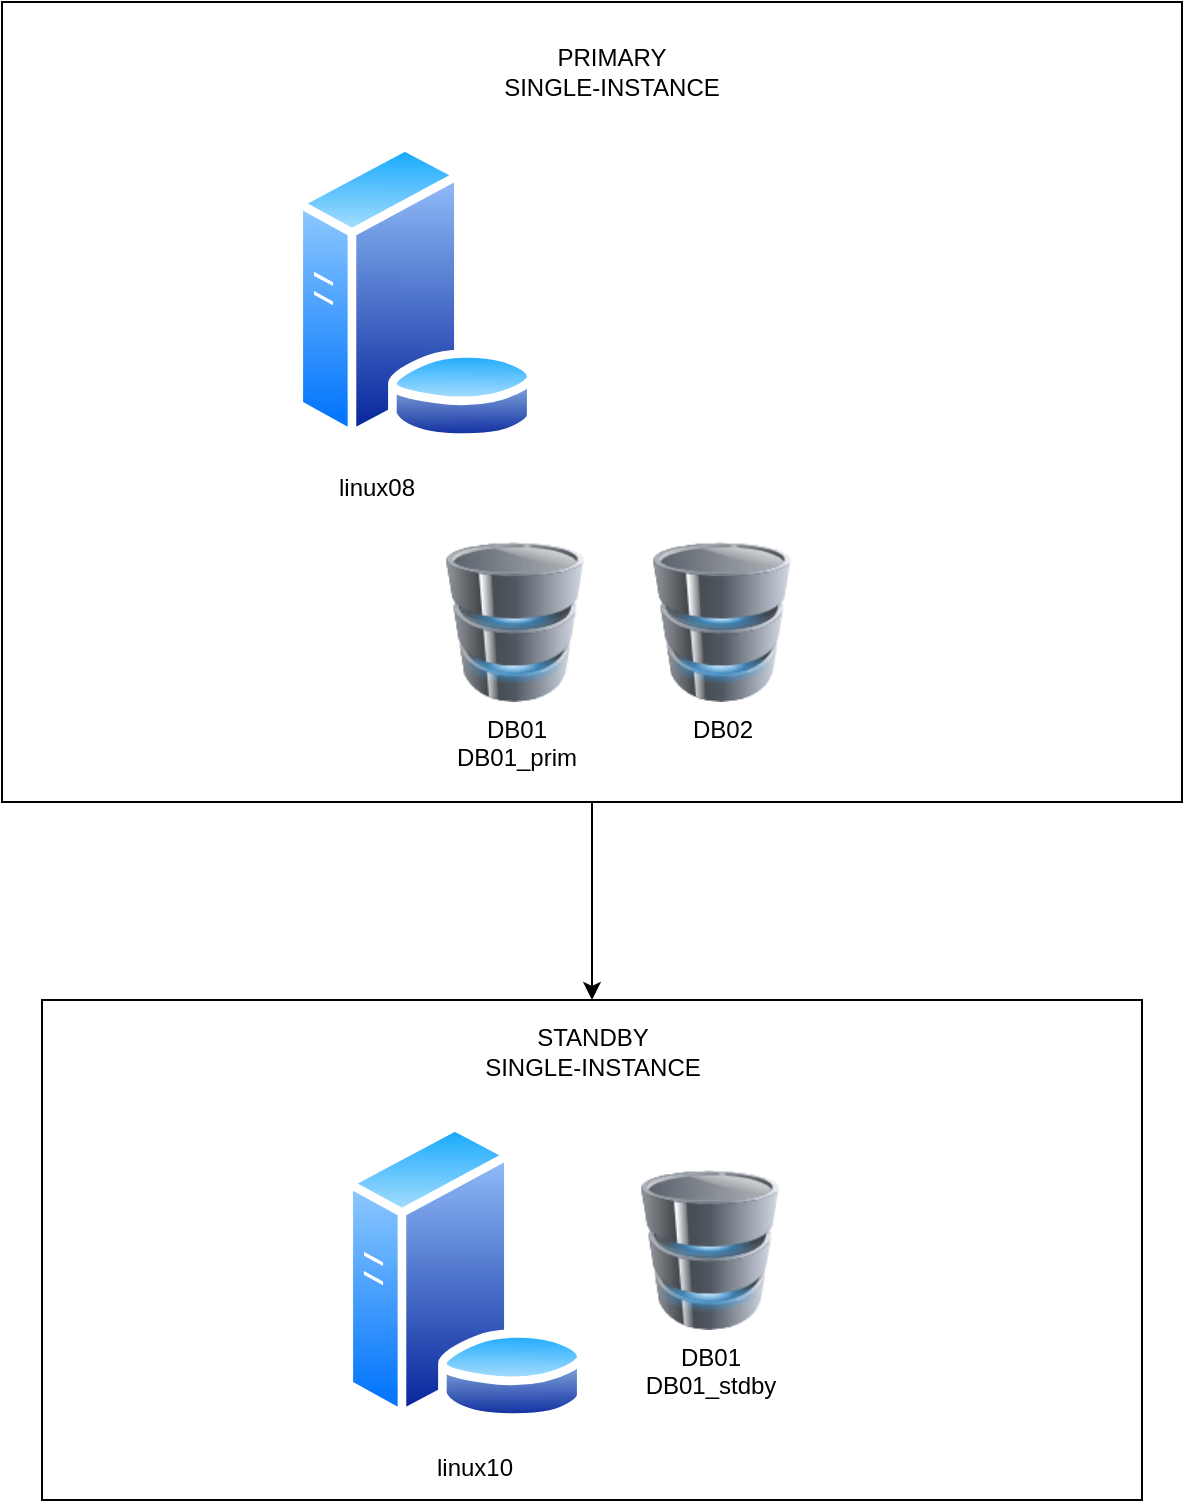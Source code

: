 <mxfile version="22.1.3" type="device" pages="2">
  <diagram name="CenarioInicial" id="IohBO7KgcMT56puslqOr">
    <mxGraphModel dx="2074" dy="827" grid="1" gridSize="10" guides="1" tooltips="1" connect="1" arrows="1" fold="1" page="1" pageScale="1" pageWidth="850" pageHeight="1100" math="0" shadow="0">
      <root>
        <mxCell id="0iTaQae-3k0Xy2t-nqPK-0" />
        <mxCell id="0iTaQae-3k0Xy2t-nqPK-1" parent="0iTaQae-3k0Xy2t-nqPK-0" />
        <mxCell id="0iTaQae-3k0Xy2t-nqPK-2" value="" style="rounded=0;whiteSpace=wrap;html=1;" vertex="1" parent="0iTaQae-3k0Xy2t-nqPK-1">
          <mxGeometry x="140" y="559" width="550" height="250" as="geometry" />
        </mxCell>
        <mxCell id="0iTaQae-3k0Xy2t-nqPK-3" style="edgeStyle=orthogonalEdgeStyle;rounded=0;orthogonalLoop=1;jettySize=auto;html=1;exitX=0.5;exitY=1;exitDx=0;exitDy=0;" edge="1" parent="0iTaQae-3k0Xy2t-nqPK-1" source="0iTaQae-3k0Xy2t-nqPK-4" target="0iTaQae-3k0Xy2t-nqPK-2">
          <mxGeometry relative="1" as="geometry" />
        </mxCell>
        <mxCell id="0iTaQae-3k0Xy2t-nqPK-4" value="" style="rounded=0;whiteSpace=wrap;html=1;" vertex="1" parent="0iTaQae-3k0Xy2t-nqPK-1">
          <mxGeometry x="120" y="60" width="590" height="400" as="geometry" />
        </mxCell>
        <mxCell id="0iTaQae-3k0Xy2t-nqPK-5" value="" style="group" vertex="1" connectable="0" parent="0iTaQae-3k0Xy2t-nqPK-1">
          <mxGeometry x="245" y="130" width="180" height="260" as="geometry" />
        </mxCell>
        <mxCell id="0iTaQae-3k0Xy2t-nqPK-6" value="" style="image;aspect=fixed;perimeter=ellipsePerimeter;html=1;align=center;shadow=0;dashed=0;spacingTop=3;image=img/lib/active_directory/database_server.svg;" vertex="1" parent="0iTaQae-3k0Xy2t-nqPK-5">
          <mxGeometry x="20" width="123" height="150" as="geometry" />
        </mxCell>
        <mxCell id="0iTaQae-3k0Xy2t-nqPK-7" value="linux08" style="text;html=1;align=center;verticalAlign=middle;resizable=0;points=[];autosize=1;strokeColor=none;fillColor=none;" vertex="1" parent="0iTaQae-3k0Xy2t-nqPK-5">
          <mxGeometry x="31.5" y="158" width="60" height="30" as="geometry" />
        </mxCell>
        <mxCell id="0iTaQae-3k0Xy2t-nqPK-8" value="DB01&lt;br&gt;DB01_prim" style="image;html=1;image=img/lib/clip_art/computers/Database_128x128.png" vertex="1" parent="0iTaQae-3k0Xy2t-nqPK-5">
          <mxGeometry x="91.5" y="200" width="80" height="80" as="geometry" />
        </mxCell>
        <mxCell id="0iTaQae-3k0Xy2t-nqPK-12" value="PRIMARY&lt;br&gt;SINGLE-INSTANCE" style="text;html=1;strokeColor=none;fillColor=none;align=center;verticalAlign=middle;whiteSpace=wrap;rounded=0;" vertex="1" parent="0iTaQae-3k0Xy2t-nqPK-1">
          <mxGeometry x="370" y="80" width="110" height="30" as="geometry" />
        </mxCell>
        <mxCell id="0iTaQae-3k0Xy2t-nqPK-13" value="DB02" style="image;html=1;image=img/lib/clip_art/computers/Database_128x128.png" vertex="1" parent="0iTaQae-3k0Xy2t-nqPK-1">
          <mxGeometry x="440" y="330" width="80" height="80" as="geometry" />
        </mxCell>
        <mxCell id="0iTaQae-3k0Xy2t-nqPK-14" value="" style="group" vertex="1" connectable="0" parent="0iTaQae-3k0Xy2t-nqPK-1">
          <mxGeometry x="290" y="620" width="230" height="188" as="geometry" />
        </mxCell>
        <mxCell id="0iTaQae-3k0Xy2t-nqPK-15" value="" style="group" vertex="1" connectable="0" parent="0iTaQae-3k0Xy2t-nqPK-14">
          <mxGeometry width="141.45" height="188" as="geometry" />
        </mxCell>
        <mxCell id="0iTaQae-3k0Xy2t-nqPK-16" value="" style="image;aspect=fixed;perimeter=ellipsePerimeter;html=1;align=center;shadow=0;dashed=0;spacingTop=3;image=img/lib/active_directory/database_server.svg;" vertex="1" parent="0iTaQae-3k0Xy2t-nqPK-15">
          <mxGeometry width="123" height="150" as="geometry" />
        </mxCell>
        <mxCell id="0iTaQae-3k0Xy2t-nqPK-17" value="linux10" style="text;html=1;align=center;verticalAlign=middle;resizable=0;points=[];autosize=1;strokeColor=none;fillColor=none;" vertex="1" parent="0iTaQae-3k0Xy2t-nqPK-15">
          <mxGeometry x="36.225" y="158" width="60" height="30" as="geometry" />
        </mxCell>
        <mxCell id="0iTaQae-3k0Xy2t-nqPK-18" value="DB01&lt;br&gt;DB01_stdby" style="image;html=1;image=img/lib/clip_art/computers/Database_128x128.png" vertex="1" parent="0iTaQae-3k0Xy2t-nqPK-14">
          <mxGeometry x="138" y="24" width="92" height="80" as="geometry" />
        </mxCell>
        <mxCell id="0iTaQae-3k0Xy2t-nqPK-19" value="STANDBY&lt;br&gt;SINGLE-INSTANCE" style="text;html=1;strokeColor=none;fillColor=none;align=center;verticalAlign=middle;whiteSpace=wrap;rounded=0;" vertex="1" parent="0iTaQae-3k0Xy2t-nqPK-1">
          <mxGeometry x="347.5" y="570" width="135" height="30" as="geometry" />
        </mxCell>
      </root>
    </mxGraphModel>
  </diagram>
  <diagram name="CenarioFinal" id="vAjxwIp9CdvoE9_7yNtV">
    <mxGraphModel dx="2074" dy="827" grid="1" gridSize="10" guides="1" tooltips="1" connect="1" arrows="1" fold="1" page="1" pageScale="1" pageWidth="850" pageHeight="1100" math="0" shadow="0">
      <root>
        <mxCell id="0" />
        <mxCell id="1" parent="0" />
        <mxCell id="9Fly0qGpTRDZqqpVd0rg-22" value="" style="rounded=0;whiteSpace=wrap;html=1;" vertex="1" parent="1">
          <mxGeometry x="140" y="559" width="550" height="250" as="geometry" />
        </mxCell>
        <mxCell id="9Fly0qGpTRDZqqpVd0rg-23" style="edgeStyle=orthogonalEdgeStyle;rounded=0;orthogonalLoop=1;jettySize=auto;html=1;exitX=0.5;exitY=1;exitDx=0;exitDy=0;" edge="1" parent="1" source="9Fly0qGpTRDZqqpVd0rg-7" target="9Fly0qGpTRDZqqpVd0rg-22">
          <mxGeometry relative="1" as="geometry" />
        </mxCell>
        <mxCell id="9Fly0qGpTRDZqqpVd0rg-7" value="" style="rounded=0;whiteSpace=wrap;html=1;" vertex="1" parent="1">
          <mxGeometry x="120" y="60" width="590" height="400" as="geometry" />
        </mxCell>
        <mxCell id="9Fly0qGpTRDZqqpVd0rg-3" value="" style="group" vertex="1" connectable="0" parent="1">
          <mxGeometry x="230" y="130" width="180" height="260" as="geometry" />
        </mxCell>
        <mxCell id="9Fly0qGpTRDZqqpVd0rg-1" value="" style="image;aspect=fixed;perimeter=ellipsePerimeter;html=1;align=center;shadow=0;dashed=0;spacingTop=3;image=img/lib/active_directory/database_server.svg;" vertex="1" parent="9Fly0qGpTRDZqqpVd0rg-3">
          <mxGeometry x="20" width="123" height="150" as="geometry" />
        </mxCell>
        <mxCell id="9Fly0qGpTRDZqqpVd0rg-2" value="linux08" style="text;html=1;align=center;verticalAlign=middle;resizable=0;points=[];autosize=1;strokeColor=none;fillColor=none;" vertex="1" parent="9Fly0qGpTRDZqqpVd0rg-3">
          <mxGeometry x="31.5" y="158" width="60" height="30" as="geometry" />
        </mxCell>
        <mxCell id="9Fly0qGpTRDZqqpVd0rg-15" value="DB01&lt;br&gt;DB01_prim" style="image;html=1;image=img/lib/clip_art/computers/Database_128x128.png" vertex="1" parent="9Fly0qGpTRDZqqpVd0rg-3">
          <mxGeometry x="91.5" y="200" width="80" height="80" as="geometry" />
        </mxCell>
        <mxCell id="9Fly0qGpTRDZqqpVd0rg-4" value="" style="group" vertex="1" connectable="0" parent="1">
          <mxGeometry x="510" y="130" width="123" height="188" as="geometry" />
        </mxCell>
        <mxCell id="9Fly0qGpTRDZqqpVd0rg-5" value="" style="image;aspect=fixed;perimeter=ellipsePerimeter;html=1;align=center;shadow=0;dashed=0;spacingTop=3;image=img/lib/active_directory/database_server.svg;" vertex="1" parent="9Fly0qGpTRDZqqpVd0rg-4">
          <mxGeometry width="123" height="150" as="geometry" />
        </mxCell>
        <mxCell id="9Fly0qGpTRDZqqpVd0rg-6" value="linux09" style="text;html=1;align=center;verticalAlign=middle;resizable=0;points=[];autosize=1;strokeColor=none;fillColor=none;" vertex="1" parent="9Fly0qGpTRDZqqpVd0rg-4">
          <mxGeometry x="31.5" y="158" width="60" height="30" as="geometry" />
        </mxCell>
        <mxCell id="9Fly0qGpTRDZqqpVd0rg-8" value="PRIMARY&lt;br&gt;CLUSTER&lt;br&gt;RACDB01" style="text;html=1;strokeColor=none;fillColor=none;align=center;verticalAlign=middle;whiteSpace=wrap;rounded=0;" vertex="1" parent="1">
          <mxGeometry x="390" y="80" width="60" height="30" as="geometry" />
        </mxCell>
        <mxCell id="9Fly0qGpTRDZqqpVd0rg-14" value="DB02" style="image;html=1;image=img/lib/clip_art/computers/Database_128x128.png" vertex="1" parent="1">
          <mxGeometry x="440" y="330" width="80" height="80" as="geometry" />
        </mxCell>
        <mxCell id="9Fly0qGpTRDZqqpVd0rg-19" value="" style="group" vertex="1" connectable="0" parent="1">
          <mxGeometry x="290" y="620" width="230" height="188" as="geometry" />
        </mxCell>
        <mxCell id="9Fly0qGpTRDZqqpVd0rg-9" value="" style="group" vertex="1" connectable="0" parent="9Fly0qGpTRDZqqpVd0rg-19">
          <mxGeometry width="141.45" height="188" as="geometry" />
        </mxCell>
        <mxCell id="9Fly0qGpTRDZqqpVd0rg-10" value="" style="image;aspect=fixed;perimeter=ellipsePerimeter;html=1;align=center;shadow=0;dashed=0;spacingTop=3;image=img/lib/active_directory/database_server.svg;" vertex="1" parent="9Fly0qGpTRDZqqpVd0rg-9">
          <mxGeometry width="123" height="150" as="geometry" />
        </mxCell>
        <mxCell id="9Fly0qGpTRDZqqpVd0rg-11" value="linux10" style="text;html=1;align=center;verticalAlign=middle;resizable=0;points=[];autosize=1;strokeColor=none;fillColor=none;" vertex="1" parent="9Fly0qGpTRDZqqpVd0rg-9">
          <mxGeometry x="36.225" y="158" width="60" height="30" as="geometry" />
        </mxCell>
        <mxCell id="9Fly0qGpTRDZqqpVd0rg-17" value="DB01&lt;br&gt;DB01_stdby" style="image;html=1;image=img/lib/clip_art/computers/Database_128x128.png" vertex="1" parent="9Fly0qGpTRDZqqpVd0rg-19">
          <mxGeometry x="138" y="24" width="92" height="80" as="geometry" />
        </mxCell>
        <mxCell id="9Fly0qGpTRDZqqpVd0rg-24" value="STANDBY&lt;br&gt;SINGLE-INSTANCE" style="text;html=1;strokeColor=none;fillColor=none;align=center;verticalAlign=middle;whiteSpace=wrap;rounded=0;" vertex="1" parent="1">
          <mxGeometry x="347.5" y="570" width="135" height="30" as="geometry" />
        </mxCell>
      </root>
    </mxGraphModel>
  </diagram>
</mxfile>
